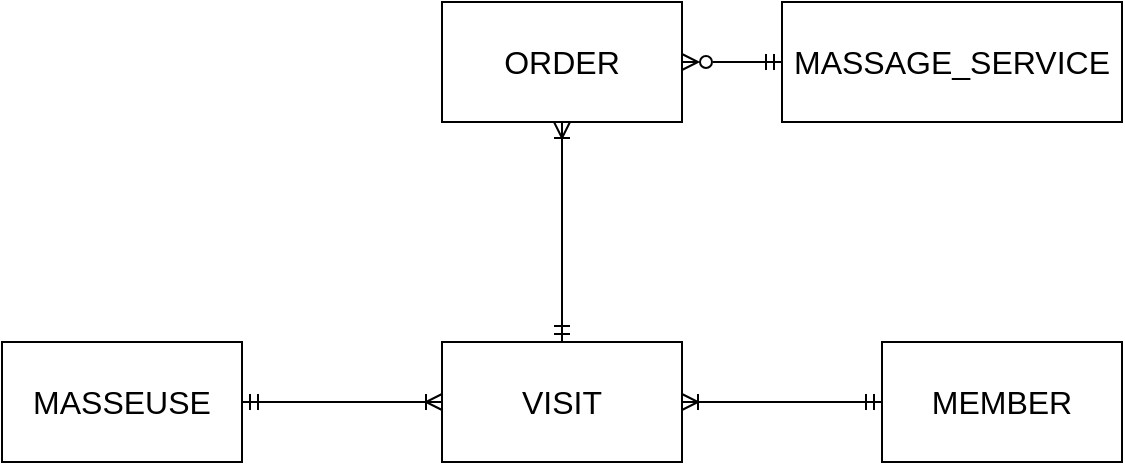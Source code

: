<mxfile version="24.4.8" type="device">
  <diagram name="Page-1" id="eEm6h30ir_lw7WZ2JNar">
    <mxGraphModel dx="877" dy="478" grid="1" gridSize="10" guides="1" tooltips="1" connect="1" arrows="1" fold="1" page="1" pageScale="1" pageWidth="1654" pageHeight="2336" math="0" shadow="0">
      <root>
        <mxCell id="0" />
        <mxCell id="1" parent="0" />
        <mxCell id="89CX-3ppkmRhiz2WJtt2-1" value="&lt;span style=&quot;font-size: 16px;&quot;&gt;VISIT&lt;/span&gt;" style="rounded=0;whiteSpace=wrap;html=1;" parent="1" vertex="1">
          <mxGeometry x="530" y="380" width="120" height="60" as="geometry" />
        </mxCell>
        <mxCell id="89CX-3ppkmRhiz2WJtt2-2" value="&lt;font style=&quot;font-size: 16px;&quot;&gt;MASSAGE_SERVICE&lt;/font&gt;" style="rounded=0;whiteSpace=wrap;html=1;" parent="1" vertex="1">
          <mxGeometry x="700" y="210" width="170" height="60" as="geometry" />
        </mxCell>
        <mxCell id="89CX-3ppkmRhiz2WJtt2-4" value="&lt;font style=&quot;font-size: 16px;&quot;&gt;MASSEUSE&lt;/font&gt;" style="rounded=0;whiteSpace=wrap;html=1;" parent="1" vertex="1">
          <mxGeometry x="310" y="380" width="120" height="60" as="geometry" />
        </mxCell>
        <mxCell id="89CX-3ppkmRhiz2WJtt2-5" value="&lt;span style=&quot;font-size: 16px;&quot;&gt;MEMBER&lt;/span&gt;" style="rounded=0;whiteSpace=wrap;html=1;" parent="1" vertex="1">
          <mxGeometry x="750" y="380" width="120" height="60" as="geometry" />
        </mxCell>
        <mxCell id="89CX-3ppkmRhiz2WJtt2-6" value="&lt;font style=&quot;font-size: 16px;&quot;&gt;ORDER&lt;/font&gt;" style="rounded=0;whiteSpace=wrap;html=1;" parent="1" vertex="1">
          <mxGeometry x="530" y="210" width="120" height="60" as="geometry" />
        </mxCell>
        <mxCell id="89CX-3ppkmRhiz2WJtt2-7" value="" style="edgeStyle=orthogonalEdgeStyle;fontSize=12;html=1;endArrow=ERoneToMany;startArrow=ERmandOne;rounded=0;exitX=0.5;exitY=0;exitDx=0;exitDy=0;entryX=0.5;entryY=1;entryDx=0;entryDy=0;endFill=0;" parent="1" source="89CX-3ppkmRhiz2WJtt2-1" target="89CX-3ppkmRhiz2WJtt2-6" edge="1">
          <mxGeometry width="100" height="100" relative="1" as="geometry">
            <mxPoint x="470" y="340" as="sourcePoint" />
            <mxPoint x="570" y="240" as="targetPoint" />
          </mxGeometry>
        </mxCell>
        <mxCell id="89CX-3ppkmRhiz2WJtt2-8" value="" style="edgeStyle=entityRelationEdgeStyle;fontSize=12;html=1;endArrow=ERzeroToMany;startArrow=ERmandOne;rounded=0;exitX=0;exitY=0.5;exitDx=0;exitDy=0;entryX=1;entryY=0.5;entryDx=0;entryDy=0;endFill=0;" parent="1" source="89CX-3ppkmRhiz2WJtt2-2" target="89CX-3ppkmRhiz2WJtt2-6" edge="1">
          <mxGeometry width="100" height="100" relative="1" as="geometry">
            <mxPoint x="470" y="340" as="sourcePoint" />
            <mxPoint x="640" y="300" as="targetPoint" />
          </mxGeometry>
        </mxCell>
        <mxCell id="89CX-3ppkmRhiz2WJtt2-9" value="" style="edgeStyle=orthogonalEdgeStyle;fontSize=12;html=1;endArrow=ERoneToMany;startArrow=ERmandOne;rounded=0;exitX=1;exitY=0.5;exitDx=0;exitDy=0;entryX=0;entryY=0.5;entryDx=0;entryDy=0;" parent="1" source="89CX-3ppkmRhiz2WJtt2-4" target="89CX-3ppkmRhiz2WJtt2-1" edge="1">
          <mxGeometry width="100" height="100" relative="1" as="geometry">
            <mxPoint x="470" y="340" as="sourcePoint" />
            <mxPoint x="570" y="240" as="targetPoint" />
          </mxGeometry>
        </mxCell>
        <mxCell id="89CX-3ppkmRhiz2WJtt2-10" value="" style="edgeStyle=entityRelationEdgeStyle;fontSize=12;html=1;endArrow=ERoneToMany;startArrow=ERmandOne;rounded=0;entryX=1;entryY=0.5;entryDx=0;entryDy=0;endFill=0;exitX=0;exitY=0.5;exitDx=0;exitDy=0;" parent="1" source="89CX-3ppkmRhiz2WJtt2-5" target="89CX-3ppkmRhiz2WJtt2-1" edge="1">
          <mxGeometry width="100" height="100" relative="1" as="geometry">
            <mxPoint x="720" y="460" as="sourcePoint" />
            <mxPoint x="570" y="240" as="targetPoint" />
          </mxGeometry>
        </mxCell>
      </root>
    </mxGraphModel>
  </diagram>
</mxfile>
